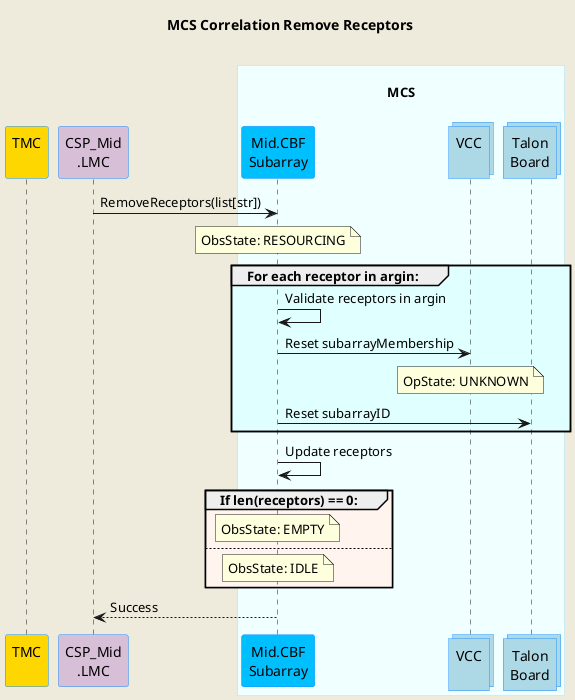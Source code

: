 @startuml
'https://plantuml.com/sequence-diagram

skinparam backgroundColor #EEEBDC
skinparam sequence {
    ParticipantBorderColor DodgerBlue
    ParticipantBackgroundColor DeepSkyBlue
    ActorBorderColor DarkGreen
    ActorBackgroundColor Green
    BoxBorderColor LightBlue
    BoxBackgroundColor #F0FFFF
}
skinparam collections {
    BackGroundColor LightBlue
    BorderColor DodgerBlue
}

title MCS Correlation Remove Receptors\n

participant "TMC\n" as tmc #Gold
participant "CSP_Mid\n.LMC" as lmc #Thistle
box "\nMCS\n"
    participant "Mid.CBF\nSubarray" as subarray
    collections "VCC\n" as vcc
    collections "Talon\nBoard" as talon
end box

lmc             ->  subarray    : RemoveReceptors(list[str])
note over subarray              : ObsState: RESOURCING
group #LightCyan For each receptor in argin:
    subarray    -> subarray     : Validate receptors in argin
    subarray    ->  vcc         : Reset subarrayMembership
    note over vcc               : OpState: UNKNOWN
    subarray    ->  talon       : Reset subarrayID
end group

subarray    ->  subarray        : Update receptors

group #SeaShell If len(receptors) == 0:
    note over subarray          : ObsState: EMPTY
else
    note over subarray          : ObsState: IDLE
end group


lmc        <--  subarray     : Success

@enduml
